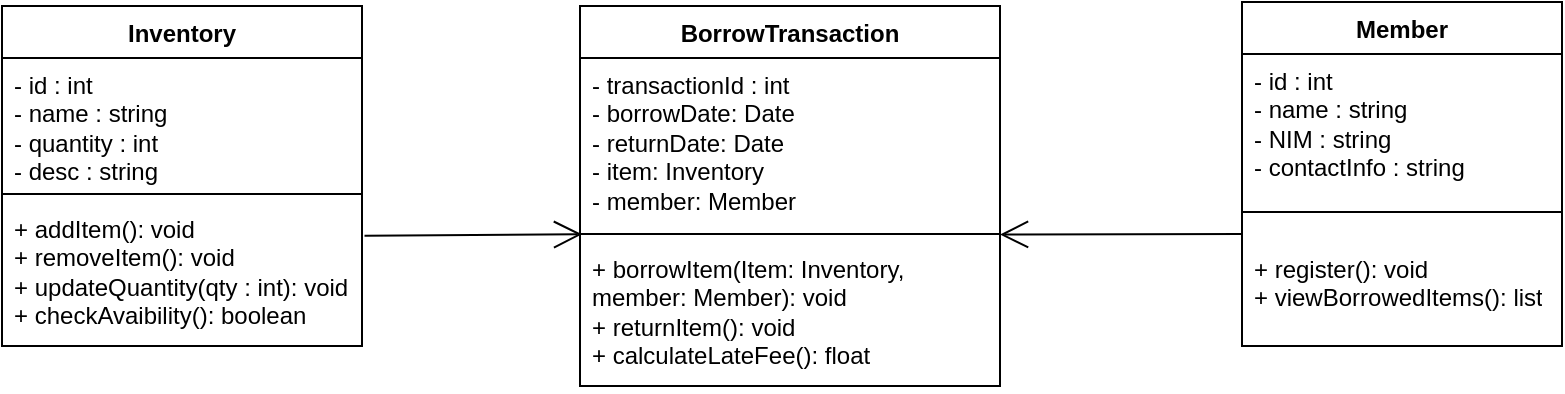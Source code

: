 <mxfile version="25.0.1">
  <diagram name="Halaman-1" id="fO13otTFSwyn5lAeybEe">
    <mxGraphModel dx="607" dy="1492" grid="1" gridSize="10" guides="1" tooltips="1" connect="1" arrows="1" fold="1" page="1" pageScale="1" pageWidth="827" pageHeight="1169" math="0" shadow="0">
      <root>
        <mxCell id="0" />
        <mxCell id="1" parent="0" />
        <mxCell id="Yk6G_IrP7Xq8hwtb9ARG-1" value="Inventory" style="swimlane;fontStyle=1;align=center;verticalAlign=top;childLayout=stackLayout;horizontal=1;startSize=26;horizontalStack=0;resizeParent=1;resizeParentMax=0;resizeLast=0;collapsible=1;marginBottom=0;whiteSpace=wrap;html=1;" parent="1" vertex="1">
          <mxGeometry x="20" width="180" height="170" as="geometry" />
        </mxCell>
        <mxCell id="Yk6G_IrP7Xq8hwtb9ARG-2" value="- id : int&lt;div&gt;- name : string&lt;/div&gt;&lt;div&gt;- quantity : int&lt;/div&gt;&lt;div&gt;- desc : string&lt;/div&gt;" style="text;strokeColor=none;fillColor=none;align=left;verticalAlign=top;spacingLeft=4;spacingRight=4;overflow=hidden;rotatable=0;points=[[0,0.5],[1,0.5]];portConstraint=eastwest;whiteSpace=wrap;html=1;" parent="Yk6G_IrP7Xq8hwtb9ARG-1" vertex="1">
          <mxGeometry y="26" width="180" height="64" as="geometry" />
        </mxCell>
        <mxCell id="Yk6G_IrP7Xq8hwtb9ARG-3" value="" style="line;strokeWidth=1;fillColor=none;align=left;verticalAlign=middle;spacingTop=-1;spacingLeft=3;spacingRight=3;rotatable=0;labelPosition=right;points=[];portConstraint=eastwest;strokeColor=inherit;" parent="Yk6G_IrP7Xq8hwtb9ARG-1" vertex="1">
          <mxGeometry y="90" width="180" height="8" as="geometry" />
        </mxCell>
        <mxCell id="Yk6G_IrP7Xq8hwtb9ARG-4" value="+ addItem(): void&lt;div&gt;+ removeItem(): void&lt;/div&gt;&lt;div&gt;+ updateQuantity(qty : int): void&lt;/div&gt;&lt;div&gt;+ checkAvaibility(): boolean&lt;/div&gt;" style="text;strokeColor=none;fillColor=none;align=left;verticalAlign=top;spacingLeft=4;spacingRight=4;overflow=hidden;rotatable=0;points=[[0,0.5],[1,0.5]];portConstraint=eastwest;whiteSpace=wrap;html=1;" parent="Yk6G_IrP7Xq8hwtb9ARG-1" vertex="1">
          <mxGeometry y="98" width="180" height="72" as="geometry" />
        </mxCell>
        <mxCell id="Yk6G_IrP7Xq8hwtb9ARG-5" value="Member" style="swimlane;fontStyle=1;align=center;verticalAlign=top;childLayout=stackLayout;horizontal=1;startSize=26;horizontalStack=0;resizeParent=1;resizeParentMax=0;resizeLast=0;collapsible=1;marginBottom=0;whiteSpace=wrap;html=1;" parent="1" vertex="1">
          <mxGeometry x="640" y="-2" width="160" height="172" as="geometry" />
        </mxCell>
        <mxCell id="Yk6G_IrP7Xq8hwtb9ARG-6" value="- id : int&lt;div&gt;- name : string&lt;/div&gt;&lt;div&gt;- NIM : string&lt;/div&gt;&lt;div&gt;- contactInfo : string&lt;/div&gt;" style="text;strokeColor=none;fillColor=none;align=left;verticalAlign=top;spacingLeft=4;spacingRight=4;overflow=hidden;rotatable=0;points=[[0,0.5],[1,0.5]];portConstraint=eastwest;whiteSpace=wrap;html=1;" parent="Yk6G_IrP7Xq8hwtb9ARG-5" vertex="1">
          <mxGeometry y="26" width="160" height="64" as="geometry" />
        </mxCell>
        <mxCell id="Yk6G_IrP7Xq8hwtb9ARG-7" value="" style="line;strokeWidth=1;fillColor=none;align=left;verticalAlign=middle;spacingTop=-1;spacingLeft=3;spacingRight=3;rotatable=0;labelPosition=right;points=[];portConstraint=eastwest;strokeColor=inherit;" parent="Yk6G_IrP7Xq8hwtb9ARG-5" vertex="1">
          <mxGeometry y="90" width="160" height="30" as="geometry" />
        </mxCell>
        <mxCell id="Yk6G_IrP7Xq8hwtb9ARG-8" value="+ register(): void&lt;div&gt;+ viewBorrowedItems(): list&lt;/div&gt;" style="text;strokeColor=none;fillColor=none;align=left;verticalAlign=top;spacingLeft=4;spacingRight=4;overflow=hidden;rotatable=0;points=[[0,0.5],[1,0.5]];portConstraint=eastwest;whiteSpace=wrap;html=1;" parent="Yk6G_IrP7Xq8hwtb9ARG-5" vertex="1">
          <mxGeometry y="120" width="160" height="52" as="geometry" />
        </mxCell>
        <mxCell id="Yk6G_IrP7Xq8hwtb9ARG-9" value="BorrowTransaction" style="swimlane;fontStyle=1;align=center;verticalAlign=top;childLayout=stackLayout;horizontal=1;startSize=26;horizontalStack=0;resizeParent=1;resizeParentMax=0;resizeLast=0;collapsible=1;marginBottom=0;whiteSpace=wrap;html=1;" parent="1" vertex="1">
          <mxGeometry x="309" width="210" height="190" as="geometry" />
        </mxCell>
        <mxCell id="Yk6G_IrP7Xq8hwtb9ARG-10" value="- transactionId : int&lt;div&gt;- borrowDate: Date&lt;/div&gt;&lt;div&gt;- returnDate: Date&lt;/div&gt;&lt;div&gt;- item: Inventory&lt;/div&gt;&lt;div&gt;- member: Member&lt;/div&gt;" style="text;strokeColor=none;fillColor=none;align=left;verticalAlign=top;spacingLeft=4;spacingRight=4;overflow=hidden;rotatable=0;points=[[0,0.5],[1,0.5]];portConstraint=eastwest;whiteSpace=wrap;html=1;" parent="Yk6G_IrP7Xq8hwtb9ARG-9" vertex="1">
          <mxGeometry y="26" width="210" height="84" as="geometry" />
        </mxCell>
        <mxCell id="Yk6G_IrP7Xq8hwtb9ARG-11" value="" style="line;strokeWidth=1;fillColor=none;align=left;verticalAlign=middle;spacingTop=-1;spacingLeft=3;spacingRight=3;rotatable=0;labelPosition=right;points=[];portConstraint=eastwest;strokeColor=inherit;" parent="Yk6G_IrP7Xq8hwtb9ARG-9" vertex="1">
          <mxGeometry y="110" width="210" height="8" as="geometry" />
        </mxCell>
        <mxCell id="Yk6G_IrP7Xq8hwtb9ARG-12" value="+ borrowItem(Item: Inventory, member: Member): void&lt;div&gt;+ returnItem(): void&lt;/div&gt;&lt;div&gt;+ calculateLateFee(): float&lt;/div&gt;" style="text;strokeColor=none;fillColor=none;align=left;verticalAlign=top;spacingLeft=4;spacingRight=4;overflow=hidden;rotatable=0;points=[[0,0.5],[1,0.5]];portConstraint=eastwest;whiteSpace=wrap;html=1;" parent="Yk6G_IrP7Xq8hwtb9ARG-9" vertex="1">
          <mxGeometry y="118" width="210" height="72" as="geometry" />
        </mxCell>
        <mxCell id="Yk6G_IrP7Xq8hwtb9ARG-15" value="" style="endArrow=open;endFill=1;endSize=12;html=1;rounded=0;exitX=1.007;exitY=0.235;exitDx=0;exitDy=0;exitPerimeter=0;entryX=0.01;entryY=0.863;entryDx=0;entryDy=0;entryPerimeter=0;" parent="1" source="Yk6G_IrP7Xq8hwtb9ARG-4" edge="1">
          <mxGeometry width="160" relative="1" as="geometry">
            <mxPoint x="200.0" y="109.998" as="sourcePoint" />
            <mxPoint x="310.02" y="114.162" as="targetPoint" />
          </mxGeometry>
        </mxCell>
        <mxCell id="Yk6G_IrP7Xq8hwtb9ARG-16" value="" style="endArrow=open;endFill=1;endSize=12;html=1;rounded=0;entryX=1.001;entryY=0.922;entryDx=0;entryDy=0;entryPerimeter=0;" parent="1" edge="1">
          <mxGeometry width="160" relative="1" as="geometry">
            <mxPoint x="639.79" y="113.998" as="sourcePoint" />
            <mxPoint x="519" y="114.268" as="targetPoint" />
          </mxGeometry>
        </mxCell>
      </root>
    </mxGraphModel>
  </diagram>
</mxfile>
